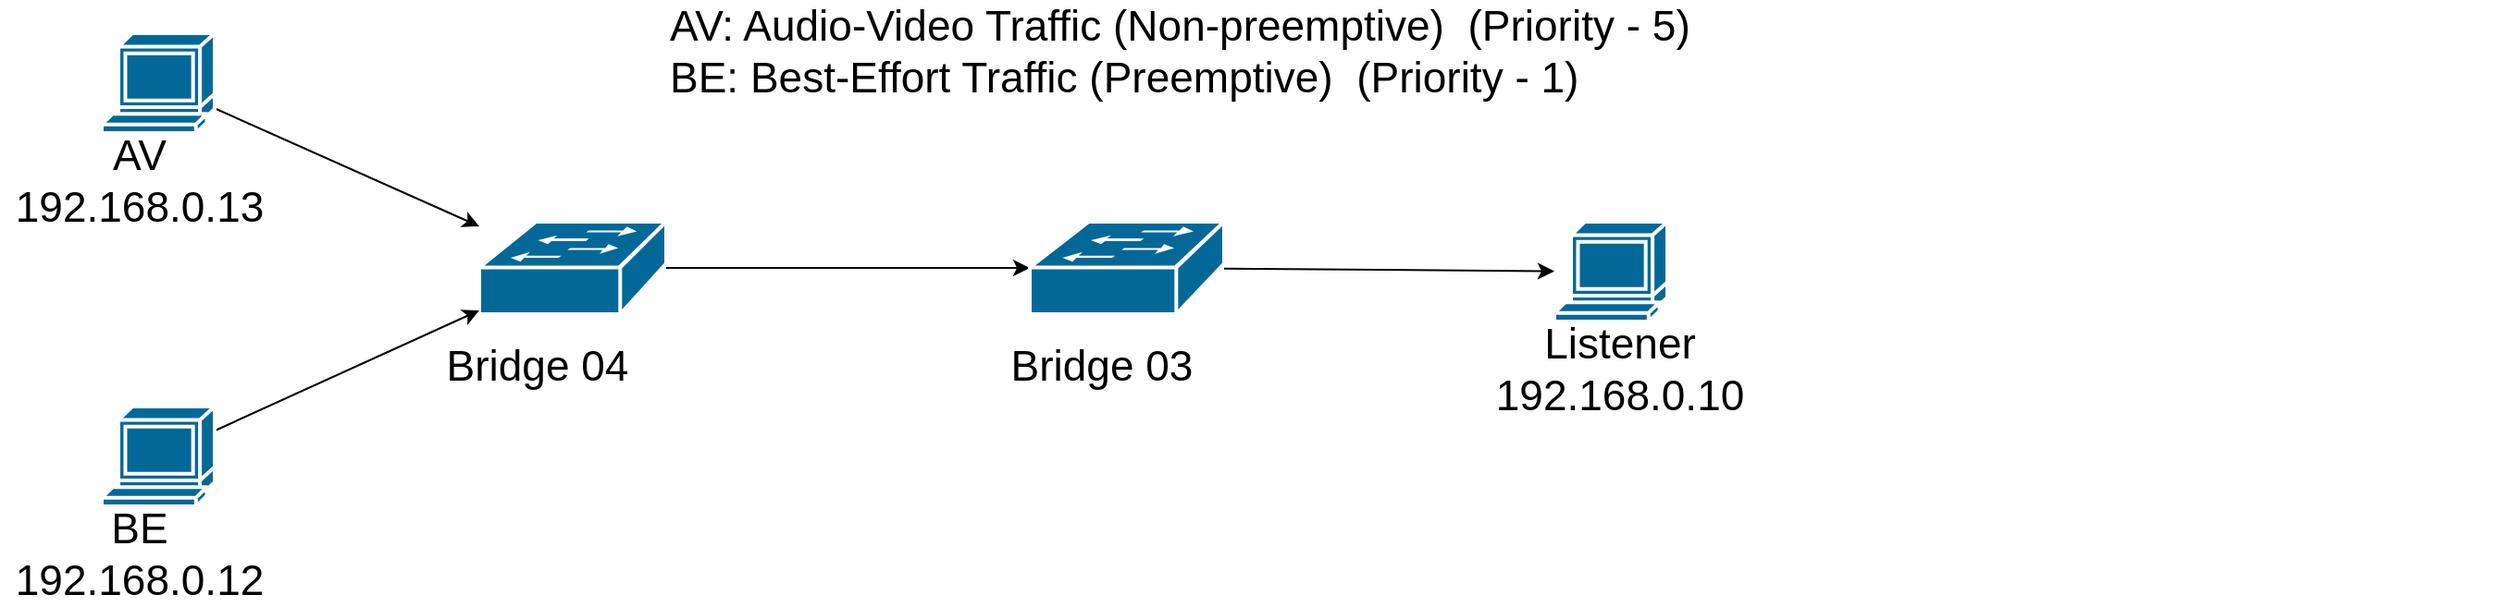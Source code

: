 <mxfile>
    <diagram id="d85fhLOd2gPWHodAwBuT" name="Page-1">
        <mxGraphModel dx="2326" dy="1210" grid="1" gridSize="10" guides="1" tooltips="1" connect="1" arrows="1" fold="1" page="1" pageScale="1" pageWidth="850" pageHeight="1100" math="0" shadow="0">
            <root>
                <mxCell id="0"/>
                <mxCell id="1" parent="0"/>
                <mxCell id="4" style="edgeStyle=none;html=1;rounded=0;" edge="1" parent="1" source="V5ZEcJ-CgwX_Xdz-ilFN-2" target="V5ZEcJ-CgwX_Xdz-ilFN-4">
                    <mxGeometry relative="1" as="geometry"/>
                </mxCell>
                <mxCell id="V5ZEcJ-CgwX_Xdz-ilFN-2" value="" style="shape=mxgraph.cisco.computers_and_peripherals.terminal;sketch=0;html=1;pointerEvents=1;dashed=0;fillColor=#036897;strokeColor=#ffffff;strokeWidth=2;verticalLabelPosition=bottom;verticalAlign=top;align=center;outlineConnect=0;direction=east;" parent="1" vertex="1">
                    <mxGeometry x="-185" y="250" width="61" height="54" as="geometry"/>
                </mxCell>
                <mxCell id="V5ZEcJ-CgwX_Xdz-ilFN-3" value="" style="shape=mxgraph.cisco.computers_and_peripherals.terminal;sketch=0;html=1;pointerEvents=1;dashed=0;fillColor=#036897;strokeColor=#ffffff;strokeWidth=2;verticalLabelPosition=bottom;verticalAlign=top;align=center;outlineConnect=0;direction=east;" parent="1" vertex="1">
                    <mxGeometry x="600" y="352" width="61" height="54" as="geometry"/>
                </mxCell>
                <mxCell id="6" style="edgeStyle=none;html=1;" edge="1" parent="1" source="V5ZEcJ-CgwX_Xdz-ilFN-4" target="V5ZEcJ-CgwX_Xdz-ilFN-6">
                    <mxGeometry relative="1" as="geometry"/>
                </mxCell>
                <mxCell id="V5ZEcJ-CgwX_Xdz-ilFN-4" value="" style="shape=mxgraph.cisco.switches.workgroup_switch;sketch=0;html=1;pointerEvents=1;dashed=0;fillColor=#036897;strokeColor=#ffffff;strokeWidth=2;verticalLabelPosition=bottom;verticalAlign=top;align=center;outlineConnect=0;direction=east;" parent="1" vertex="1">
                    <mxGeometry x="19" y="352" width="101" height="50" as="geometry"/>
                </mxCell>
                <mxCell id="8" style="edgeStyle=none;html=1;" edge="1" parent="1" source="V5ZEcJ-CgwX_Xdz-ilFN-6" target="V5ZEcJ-CgwX_Xdz-ilFN-3">
                    <mxGeometry relative="1" as="geometry"/>
                </mxCell>
                <mxCell id="V5ZEcJ-CgwX_Xdz-ilFN-6" value="" style="shape=mxgraph.cisco.switches.workgroup_switch;sketch=0;html=1;pointerEvents=1;dashed=0;fillColor=#036897;strokeColor=#ffffff;strokeWidth=2;verticalLabelPosition=bottom;verticalAlign=top;align=center;outlineConnect=0;direction=east;" parent="1" vertex="1">
                    <mxGeometry x="316.5" y="352" width="105" height="50" as="geometry"/>
                </mxCell>
                <mxCell id="V5ZEcJ-CgwX_Xdz-ilFN-17" value="&lt;font style=&quot;font-size: 23px&quot;&gt;Bridge 04&lt;br&gt;&lt;/font&gt;" style="text;html=1;resizable=0;autosize=1;align=center;verticalAlign=middle;points=[];fillColor=none;strokeColor=none;rounded=0;" parent="1" vertex="1">
                    <mxGeometry x="-5" y="420" width="110" height="20" as="geometry"/>
                </mxCell>
                <mxCell id="V5ZEcJ-CgwX_Xdz-ilFN-19" value="&lt;font style=&quot;font-size: 23px&quot;&gt;Bridge 03&lt;br&gt;&lt;/font&gt;" style="text;html=1;resizable=0;autosize=1;align=center;verticalAlign=middle;points=[];fillColor=none;strokeColor=none;rounded=0;" parent="1" vertex="1">
                    <mxGeometry x="300" y="420" width="110" height="20" as="geometry"/>
                </mxCell>
                <mxCell id="V5ZEcJ-CgwX_Xdz-ilFN-21" value="&lt;font style=&quot;font-size: 23px&quot;&gt;AV&lt;br&gt;192.168.0.13&lt;br&gt;&lt;/font&gt;" style="text;html=1;resizable=0;autosize=1;align=center;verticalAlign=middle;points=[];fillColor=none;strokeColor=none;rounded=0;" parent="1" vertex="1">
                    <mxGeometry x="-240" y="310" width="150" height="40" as="geometry"/>
                </mxCell>
                <mxCell id="V5ZEcJ-CgwX_Xdz-ilFN-22" value="&lt;font style=&quot;font-size: 23px&quot;&gt;Listener&lt;br&gt;192.168.0.10&lt;br&gt;&lt;/font&gt;" style="text;html=1;resizable=0;autosize=1;align=center;verticalAlign=middle;points=[];fillColor=none;strokeColor=none;rounded=0;" parent="1" vertex="1">
                    <mxGeometry x="560" y="412" width="150" height="40" as="geometry"/>
                </mxCell>
                <mxCell id="5" style="edgeStyle=none;html=1;" edge="1" parent="1" source="2" target="V5ZEcJ-CgwX_Xdz-ilFN-4">
                    <mxGeometry relative="1" as="geometry"/>
                </mxCell>
                <mxCell id="2" value="" style="shape=mxgraph.cisco.computers_and_peripherals.terminal;sketch=0;html=1;pointerEvents=1;dashed=0;fillColor=#036897;strokeColor=#ffffff;strokeWidth=2;verticalLabelPosition=bottom;verticalAlign=top;align=center;outlineConnect=0;direction=east;" vertex="1" parent="1">
                    <mxGeometry x="-185" y="452" width="61" height="54" as="geometry"/>
                </mxCell>
                <mxCell id="3" value="&lt;font style=&quot;font-size: 23px&quot;&gt;BE&lt;br&gt;192.168.0.12&lt;br&gt;&lt;/font&gt;" style="text;html=1;resizable=0;autosize=1;align=center;verticalAlign=middle;points=[];fillColor=none;strokeColor=none;rounded=0;" vertex="1" parent="1">
                    <mxGeometry x="-240" y="512" width="150" height="40" as="geometry"/>
                </mxCell>
                <mxCell id="9" value="&lt;font style=&quot;font-size: 23px&quot;&gt;AV: Audio-Video Traffic (Non-preemptive)&amp;nbsp; (Priority - 5)&lt;br&gt;BE: Best-Effort Traffic (Preemptive)&amp;nbsp; (Priority - 1)&amp;nbsp;&lt;/font&gt;" style="text;html=1;strokeColor=none;fillColor=none;align=left;verticalAlign=middle;whiteSpace=wrap;rounded=0;" vertex="1" parent="1">
                    <mxGeometry x="120" y="250" width="990" height="20" as="geometry"/>
                </mxCell>
            </root>
        </mxGraphModel>
    </diagram>
</mxfile>